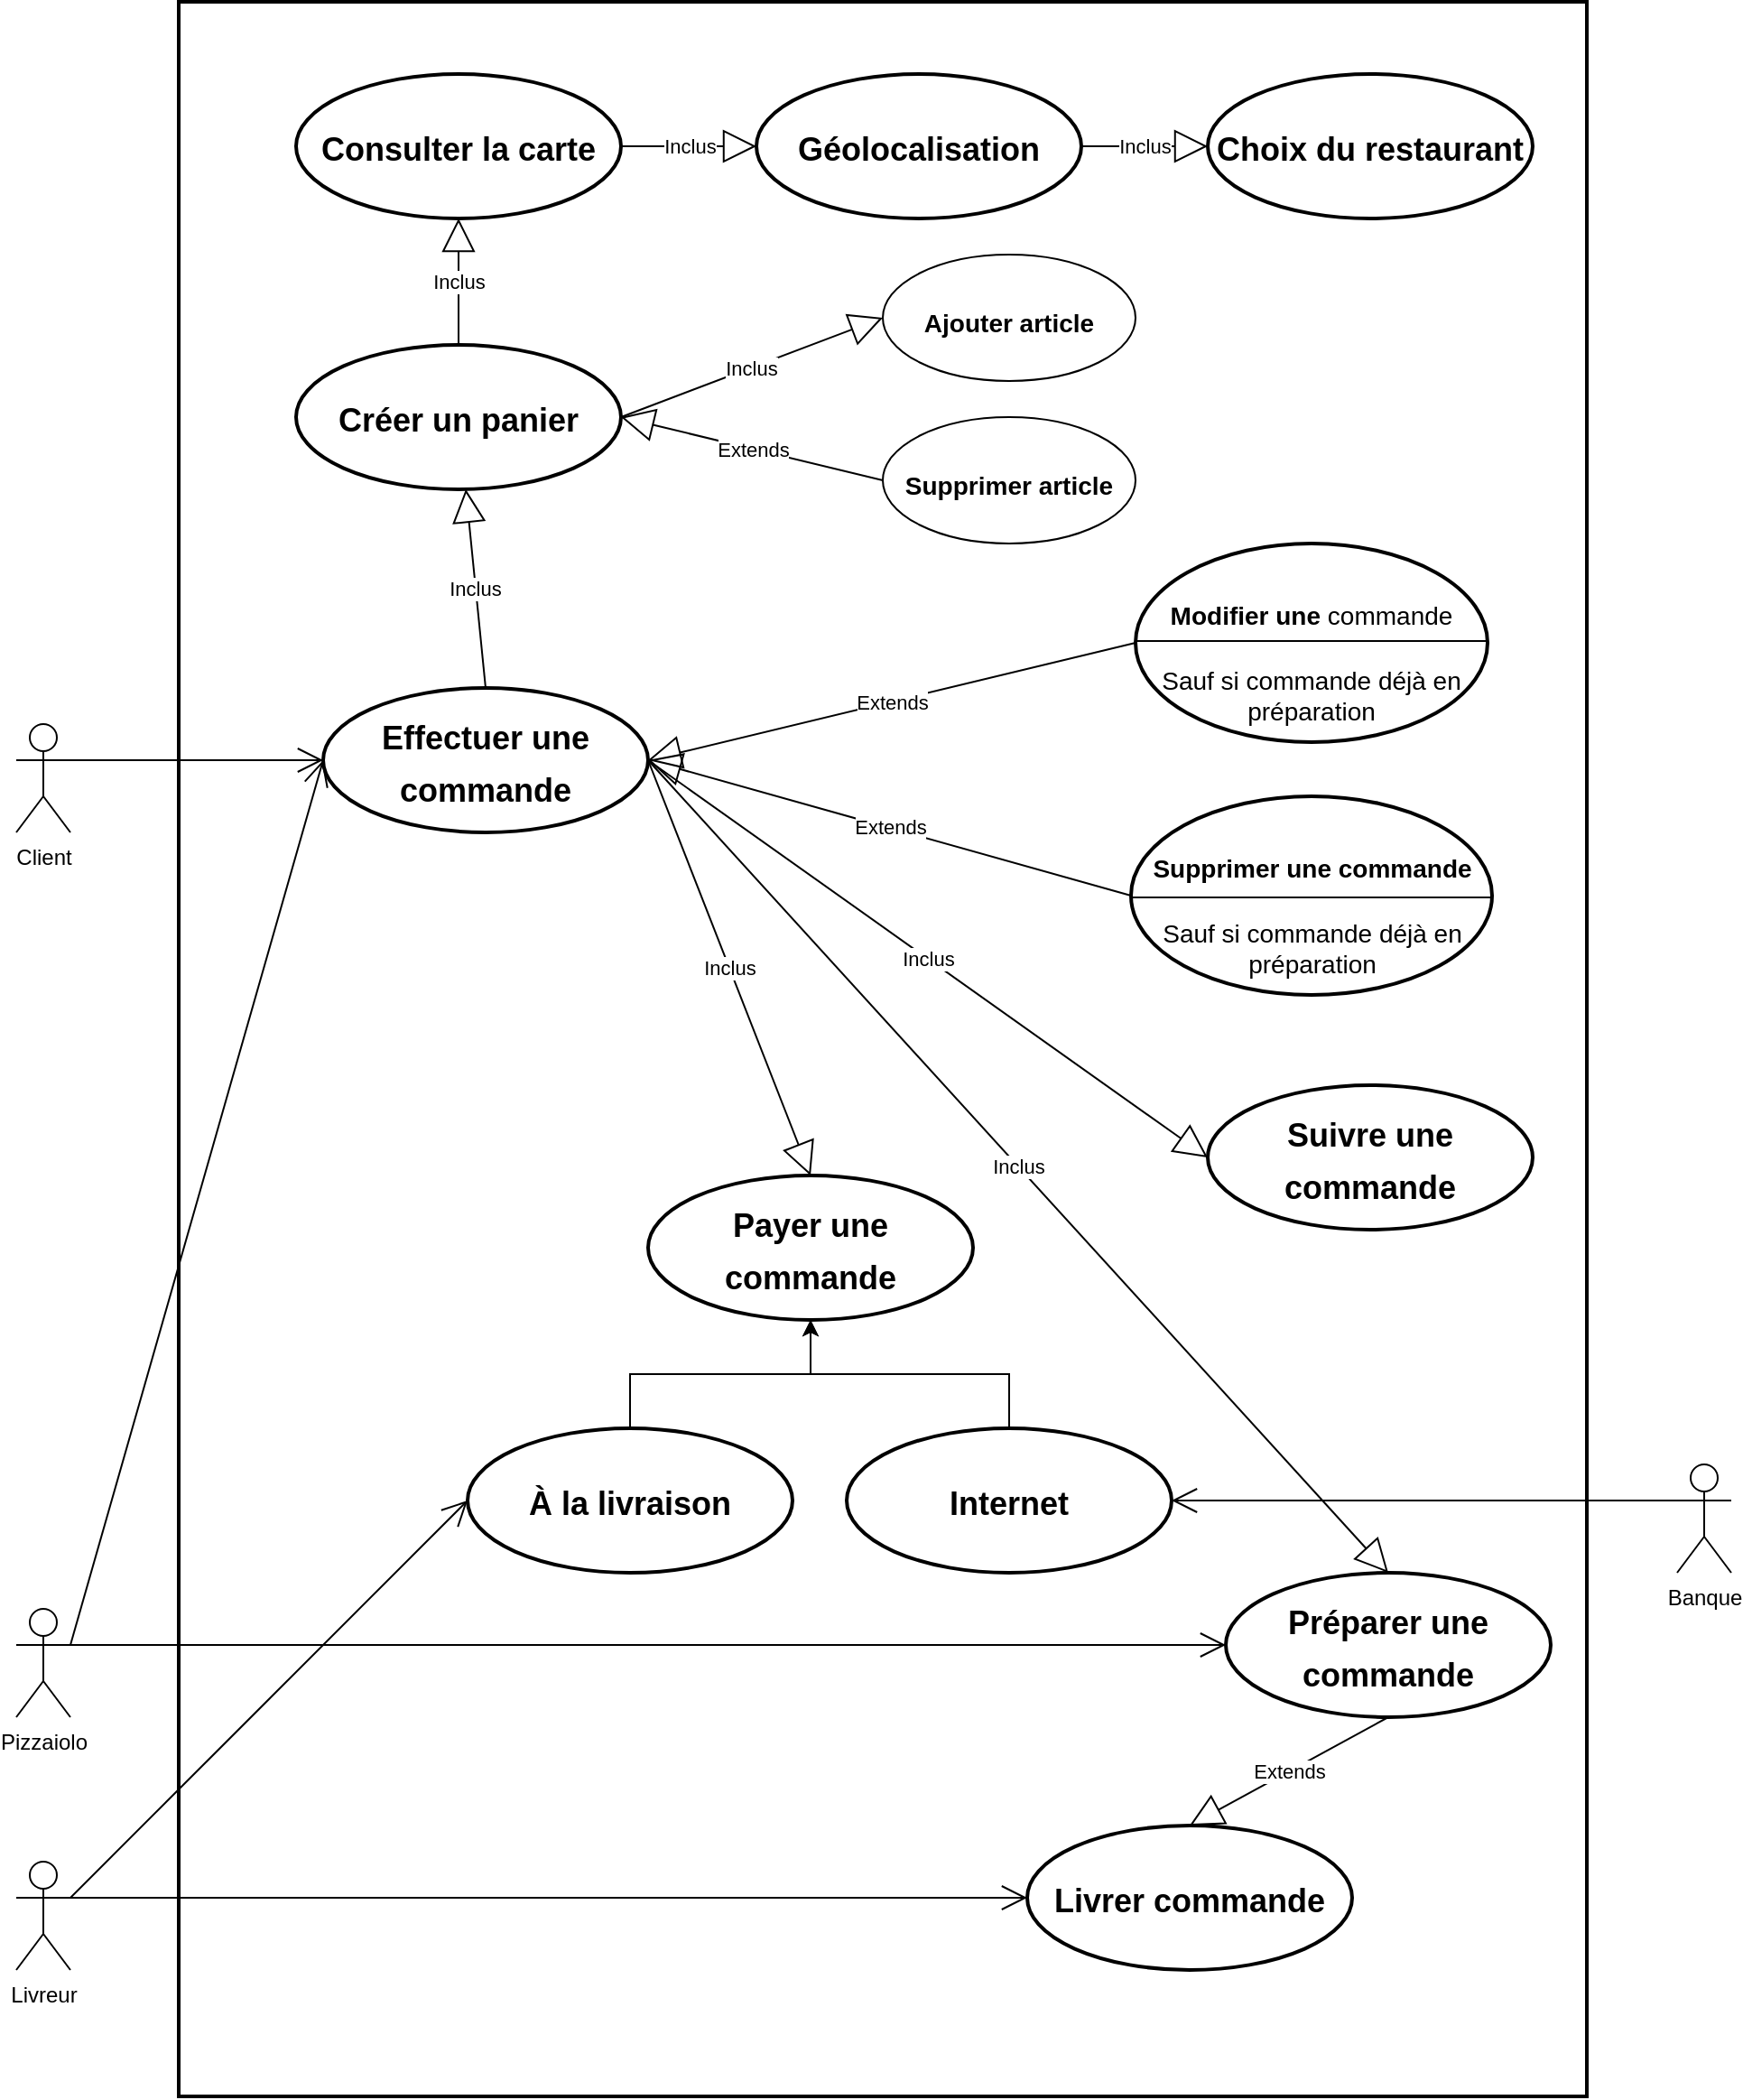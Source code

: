 <mxfile version="14.5.10" type="device"><diagram id="mpov3Z7ze9v5mdfDAHul" name="Page-1"><mxGraphModel dx="2268" dy="1430" grid="1" gridSize="10" guides="1" tooltips="1" connect="1" arrows="1" fold="1" page="1" pageScale="1" pageWidth="1169" pageHeight="1654" math="0" shadow="0"><root><mxCell id="0"/><mxCell id="1" parent="0"/><mxCell id="FEH7yIXrH6hmn4NSy4ZO-72" value="" style="html=1;strokeWidth=2;" vertex="1" parent="1"><mxGeometry x="220" y="150" width="780" height="1160" as="geometry"/></mxCell><mxCell id="FEH7yIXrH6hmn4NSy4ZO-73" value="&lt;h1&gt;&lt;font style=&quot;font-size: 18px&quot;&gt;Effectuer une commande&lt;/font&gt;&lt;/h1&gt;" style="ellipse;whiteSpace=wrap;html=1;strokeWidth=2;" vertex="1" parent="1"><mxGeometry x="300" y="530" width="180" height="80" as="geometry"/></mxCell><mxCell id="FEH7yIXrH6hmn4NSy4ZO-76" value="Client" style="shape=umlActor;verticalLabelPosition=bottom;verticalAlign=top;html=1;" vertex="1" parent="1"><mxGeometry x="130" y="550" width="30" height="60" as="geometry"/></mxCell><mxCell id="FEH7yIXrH6hmn4NSy4ZO-78" value="Inclus" style="endArrow=block;endSize=16;endFill=0;html=1;exitX=1;exitY=0.5;exitDx=0;exitDy=0;entryX=0;entryY=0.5;entryDx=0;entryDy=0;" edge="1" parent="1" source="FEH7yIXrH6hmn4NSy4ZO-89" target="FEH7yIXrH6hmn4NSy4ZO-85"><mxGeometry width="160" relative="1" as="geometry"><mxPoint x="480.0" y="900" as="sourcePoint"/><mxPoint x="570.0" y="965" as="targetPoint"/></mxGeometry></mxCell><mxCell id="FEH7yIXrH6hmn4NSy4ZO-82" value="Extends" style="endArrow=block;endSize=16;endFill=0;html=1;exitX=0;exitY=0.5;exitDx=0;exitDy=0;entryX=1;entryY=0.5;entryDx=0;entryDy=0;" edge="1" parent="1" source="FEH7yIXrH6hmn4NSy4ZO-86" target="FEH7yIXrH6hmn4NSy4ZO-89"><mxGeometry width="160" relative="1" as="geometry"><mxPoint x="650.0" y="900" as="sourcePoint"/><mxPoint x="560" y="980" as="targetPoint"/></mxGeometry></mxCell><mxCell id="FEH7yIXrH6hmn4NSy4ZO-83" value="Livreur" style="shape=umlActor;verticalLabelPosition=bottom;verticalAlign=top;html=1;" vertex="1" parent="1"><mxGeometry x="130" y="1180" width="30" height="60" as="geometry"/></mxCell><mxCell id="FEH7yIXrH6hmn4NSy4ZO-85" value="&lt;h1&gt;&lt;font style=&quot;font-size: 14px&quot;&gt;Ajouter article&lt;/font&gt;&lt;/h1&gt;" style="ellipse;whiteSpace=wrap;html=1;" vertex="1" parent="1"><mxGeometry x="610" y="290" width="140" height="70" as="geometry"/></mxCell><mxCell id="FEH7yIXrH6hmn4NSy4ZO-86" value="&lt;h1&gt;&lt;font style=&quot;font-size: 14px&quot;&gt;Supprimer article&lt;/font&gt;&lt;/h1&gt;" style="ellipse;whiteSpace=wrap;html=1;" vertex="1" parent="1"><mxGeometry x="610" y="380" width="140" height="70" as="geometry"/></mxCell><mxCell id="FEH7yIXrH6hmn4NSy4ZO-89" value="&lt;h1&gt;&lt;font style=&quot;font-size: 18px&quot;&gt;Créer un panier&lt;/font&gt;&lt;/h1&gt;" style="ellipse;whiteSpace=wrap;html=1;strokeWidth=2;" vertex="1" parent="1"><mxGeometry x="285" y="340" width="180" height="80" as="geometry"/></mxCell><mxCell id="FEH7yIXrH6hmn4NSy4ZO-91" value="&lt;h1&gt;&lt;font style=&quot;font-size: 14px&quot;&gt;Modifier une&lt;/font&gt;&lt;span style=&quot;font-size: 14px ; font-weight: normal&quot;&gt;&amp;nbsp;commande&lt;/span&gt;&lt;/h1&gt;&lt;div&gt;&lt;span style=&quot;font-size: 14px&quot;&gt;Sauf si commande déjà en préparation&lt;/span&gt;&lt;span style=&quot;font-size: 14px ; font-weight: normal&quot;&gt;&lt;br&gt;&lt;/span&gt;&lt;/div&gt;" style="ellipse;whiteSpace=wrap;html=1;strokeWidth=2;verticalAlign=top;" vertex="1" parent="1"><mxGeometry x="750" y="450" width="195" height="110" as="geometry"/></mxCell><mxCell id="FEH7yIXrH6hmn4NSy4ZO-92" value="&lt;h1&gt;&lt;font style=&quot;font-size: 14px&quot;&gt;Supprimer une commande&lt;/font&gt;&lt;/h1&gt;&lt;div&gt;&lt;font style=&quot;font-size: 14px&quot;&gt;Sauf si commande déjà en préparation&lt;/font&gt;&lt;/div&gt;" style="ellipse;whiteSpace=wrap;html=1;strokeWidth=2;verticalAlign=top;" vertex="1" parent="1"><mxGeometry x="747.5" y="590" width="200" height="110" as="geometry"/></mxCell><mxCell id="FEH7yIXrH6hmn4NSy4ZO-93" value="Extends" style="endArrow=block;endSize=16;endFill=0;html=1;exitX=0;exitY=0.5;exitDx=0;exitDy=0;entryX=1;entryY=0.5;entryDx=0;entryDy=0;" edge="1" parent="1" source="FEH7yIXrH6hmn4NSy4ZO-91" target="FEH7yIXrH6hmn4NSy4ZO-73"><mxGeometry x="-0.0" width="160" relative="1" as="geometry"><mxPoint x="530.0" y="595.0" as="sourcePoint"/><mxPoint x="450.0" y="550.0" as="targetPoint"/><mxPoint as="offset"/></mxGeometry></mxCell><mxCell id="FEH7yIXrH6hmn4NSy4ZO-94" value="Extends" style="endArrow=block;endSize=16;endFill=0;html=1;exitX=0;exitY=0.5;exitDx=0;exitDy=0;entryX=1;entryY=0.5;entryDx=0;entryDy=0;" edge="1" parent="1" source="FEH7yIXrH6hmn4NSy4ZO-92" target="FEH7yIXrH6hmn4NSy4ZO-73"><mxGeometry width="160" relative="1" as="geometry"><mxPoint x="620.0" y="660" as="sourcePoint"/><mxPoint x="450" y="540" as="targetPoint"/></mxGeometry></mxCell><mxCell id="FEH7yIXrH6hmn4NSy4ZO-95" value="&lt;h1&gt;&lt;font style=&quot;font-size: 18px&quot;&gt;Préparer une commande&lt;/font&gt;&lt;/h1&gt;" style="ellipse;whiteSpace=wrap;html=1;strokeWidth=2;" vertex="1" parent="1"><mxGeometry x="800" y="1020" width="180" height="80" as="geometry"/></mxCell><mxCell id="FEH7yIXrH6hmn4NSy4ZO-96" value="" style="line;strokeWidth=1;fillColor=none;align=left;verticalAlign=middle;spacingTop=-1;spacingLeft=3;spacingRight=3;rotatable=0;labelPosition=right;points=[];portConstraint=eastwest;" vertex="1" parent="1"><mxGeometry x="750" y="500" width="195" height="8" as="geometry"/></mxCell><mxCell id="FEH7yIXrH6hmn4NSy4ZO-97" value="" style="line;strokeWidth=1;fillColor=none;align=left;verticalAlign=middle;spacingTop=-1;spacingLeft=3;spacingRight=3;rotatable=0;labelPosition=right;points=[];portConstraint=eastwest;" vertex="1" parent="1"><mxGeometry x="747.5" y="642" width="200" height="8" as="geometry"/></mxCell><mxCell id="FEH7yIXrH6hmn4NSy4ZO-98" value="&lt;h1&gt;&lt;font style=&quot;font-size: 18px&quot;&gt;Livrer commande&lt;/font&gt;&lt;/h1&gt;" style="ellipse;whiteSpace=wrap;html=1;strokeWidth=2;" vertex="1" parent="1"><mxGeometry x="690" y="1160" width="180" height="80" as="geometry"/></mxCell><mxCell id="FEH7yIXrH6hmn4NSy4ZO-99" value="Inclus" style="endArrow=block;endSize=16;endFill=0;html=1;exitX=1;exitY=0.5;exitDx=0;exitDy=0;entryX=0.5;entryY=0;entryDx=0;entryDy=0;" edge="1" parent="1" source="FEH7yIXrH6hmn4NSy4ZO-73" target="FEH7yIXrH6hmn4NSy4ZO-95"><mxGeometry width="160" relative="1" as="geometry"><mxPoint x="600.0" y="870" as="sourcePoint"/><mxPoint x="680.0" y="835" as="targetPoint"/></mxGeometry></mxCell><mxCell id="FEH7yIXrH6hmn4NSy4ZO-100" value="Extends" style="endArrow=block;endSize=16;endFill=0;html=1;exitX=0.5;exitY=1;exitDx=0;exitDy=0;entryX=0.5;entryY=0;entryDx=0;entryDy=0;" edge="1" parent="1" source="FEH7yIXrH6hmn4NSy4ZO-95" target="FEH7yIXrH6hmn4NSy4ZO-98"><mxGeometry width="160" relative="1" as="geometry"><mxPoint x="655.0" y="645" as="sourcePoint"/><mxPoint x="500.0" y="688" as="targetPoint"/></mxGeometry></mxCell><mxCell id="FEH7yIXrH6hmn4NSy4ZO-102" value="&lt;h1&gt;&lt;font style=&quot;font-size: 18px&quot;&gt;Suivre une commande&lt;/font&gt;&lt;/h1&gt;" style="ellipse;whiteSpace=wrap;html=1;strokeWidth=2;" vertex="1" parent="1"><mxGeometry x="790" y="750" width="180" height="80" as="geometry"/></mxCell><mxCell id="FEH7yIXrH6hmn4NSy4ZO-103" value="Inclus" style="endArrow=block;endSize=16;endFill=0;html=1;exitX=1;exitY=0.5;exitDx=0;exitDy=0;entryX=0;entryY=0.5;entryDx=0;entryDy=0;" edge="1" parent="1" source="FEH7yIXrH6hmn4NSy4ZO-73" target="FEH7yIXrH6hmn4NSy4ZO-102"><mxGeometry width="160" relative="1" as="geometry"><mxPoint x="450.0" y="550.0" as="sourcePoint"/><mxPoint x="530.0" y="515" as="targetPoint"/></mxGeometry></mxCell><mxCell id="FEH7yIXrH6hmn4NSy4ZO-105" value="Pizzaiolo" style="shape=umlActor;verticalLabelPosition=bottom;verticalAlign=top;html=1;" vertex="1" parent="1"><mxGeometry x="130" y="1040" width="30" height="60" as="geometry"/></mxCell><mxCell id="FEH7yIXrH6hmn4NSy4ZO-108" value="&lt;h1&gt;&lt;font style=&quot;font-size: 18px&quot;&gt;Consulter la carte&lt;/font&gt;&lt;/h1&gt;" style="ellipse;whiteSpace=wrap;html=1;strokeWidth=2;" vertex="1" parent="1"><mxGeometry x="285" y="190" width="180" height="80" as="geometry"/></mxCell><mxCell id="FEH7yIXrH6hmn4NSy4ZO-109" value="&lt;h1&gt;&lt;font style=&quot;font-size: 18px&quot;&gt;Géolocalisation&lt;/font&gt;&lt;/h1&gt;" style="ellipse;whiteSpace=wrap;html=1;strokeWidth=2;" vertex="1" parent="1"><mxGeometry x="540" y="190" width="180" height="80" as="geometry"/></mxCell><mxCell id="FEH7yIXrH6hmn4NSy4ZO-110" value="Inclus" style="endArrow=block;endSize=16;endFill=0;html=1;exitX=1;exitY=0.5;exitDx=0;exitDy=0;entryX=0;entryY=0.5;entryDx=0;entryDy=0;" edge="1" parent="1" source="FEH7yIXrH6hmn4NSy4ZO-108" target="FEH7yIXrH6hmn4NSy4ZO-109"><mxGeometry width="160" relative="1" as="geometry"><mxPoint x="470.0" y="390" as="sourcePoint"/><mxPoint x="570" y="345" as="targetPoint"/><Array as="points"/></mxGeometry></mxCell><mxCell id="FEH7yIXrH6hmn4NSy4ZO-111" value="&lt;h1&gt;&lt;font size=&quot;4&quot;&gt;Choix du restaurant&lt;/font&gt;&lt;/h1&gt;" style="ellipse;whiteSpace=wrap;html=1;strokeWidth=2;" vertex="1" parent="1"><mxGeometry x="790" y="190" width="180" height="80" as="geometry"/></mxCell><mxCell id="FEH7yIXrH6hmn4NSy4ZO-112" value="Inclus" style="endArrow=block;endSize=16;endFill=0;html=1;exitX=1;exitY=0.5;exitDx=0;exitDy=0;entryX=0;entryY=0.5;entryDx=0;entryDy=0;" edge="1" parent="1" source="FEH7yIXrH6hmn4NSy4ZO-109" target="FEH7yIXrH6hmn4NSy4ZO-111"><mxGeometry width="160" relative="1" as="geometry"><mxPoint x="475.0" y="240" as="sourcePoint"/><mxPoint x="550.0" y="240" as="targetPoint"/><Array as="points"/></mxGeometry></mxCell><mxCell id="FEH7yIXrH6hmn4NSy4ZO-114" value="Inclus" style="endArrow=block;endSize=16;endFill=0;html=1;exitX=0.5;exitY=0;exitDx=0;exitDy=0;entryX=0.5;entryY=1;entryDx=0;entryDy=0;" edge="1" parent="1" source="FEH7yIXrH6hmn4NSy4ZO-89" target="FEH7yIXrH6hmn4NSy4ZO-108"><mxGeometry width="160" relative="1" as="geometry"><mxPoint x="475.0" y="240" as="sourcePoint"/><mxPoint x="550.0" y="240" as="targetPoint"/><Array as="points"/></mxGeometry></mxCell><mxCell id="FEH7yIXrH6hmn4NSy4ZO-117" value="&lt;h1&gt;&lt;font style=&quot;font-size: 18px&quot;&gt;Payer une commande&lt;/font&gt;&lt;/h1&gt;" style="ellipse;whiteSpace=wrap;html=1;strokeWidth=2;" vertex="1" parent="1"><mxGeometry x="480" y="800" width="180" height="80" as="geometry"/></mxCell><mxCell id="FEH7yIXrH6hmn4NSy4ZO-122" value="" style="endArrow=open;endFill=1;endSize=12;html=1;entryX=0;entryY=0.5;entryDx=0;entryDy=0;exitX=1;exitY=0.333;exitDx=0;exitDy=0;exitPerimeter=0;" edge="1" parent="1" source="FEH7yIXrH6hmn4NSy4ZO-76" target="FEH7yIXrH6hmn4NSy4ZO-73"><mxGeometry width="160" relative="1" as="geometry"><mxPoint x="150" y="420" as="sourcePoint"/><mxPoint x="295.0" y="390" as="targetPoint"/></mxGeometry></mxCell><mxCell id="FEH7yIXrH6hmn4NSy4ZO-125" value="" style="endArrow=open;endFill=1;endSize=12;html=1;entryX=0;entryY=0.5;entryDx=0;entryDy=0;exitX=1;exitY=0.333;exitDx=0;exitDy=0;exitPerimeter=0;" edge="1" parent="1" source="FEH7yIXrH6hmn4NSy4ZO-105" target="FEH7yIXrH6hmn4NSy4ZO-95"><mxGeometry width="160" relative="1" as="geometry"><mxPoint x="160.0" y="390" as="sourcePoint"/><mxPoint x="295.0" y="390" as="targetPoint"/></mxGeometry></mxCell><mxCell id="FEH7yIXrH6hmn4NSy4ZO-126" value="" style="endArrow=open;endFill=1;endSize=12;html=1;exitX=1;exitY=0.333;exitDx=0;exitDy=0;exitPerimeter=0;entryX=0;entryY=0.5;entryDx=0;entryDy=0;" edge="1" parent="1" source="FEH7yIXrH6hmn4NSy4ZO-105" target="FEH7yIXrH6hmn4NSy4ZO-73"><mxGeometry width="160" relative="1" as="geometry"><mxPoint x="160.0" y="390" as="sourcePoint"/><mxPoint x="150" y="480" as="targetPoint"/></mxGeometry></mxCell><mxCell id="FEH7yIXrH6hmn4NSy4ZO-128" value="Inclus" style="endArrow=block;endSize=16;endFill=0;html=1;exitX=0.5;exitY=0;exitDx=0;exitDy=0;" edge="1" parent="1" source="FEH7yIXrH6hmn4NSy4ZO-73" target="FEH7yIXrH6hmn4NSy4ZO-89"><mxGeometry width="160" relative="1" as="geometry"><mxPoint x="150.0" y="450" as="sourcePoint"/><mxPoint x="150.0" y="380" as="targetPoint"/><Array as="points"/></mxGeometry></mxCell><mxCell id="FEH7yIXrH6hmn4NSy4ZO-129" value="Inclus" style="endArrow=block;endSize=16;endFill=0;html=1;exitX=1;exitY=0.5;exitDx=0;exitDy=0;entryX=0.5;entryY=0;entryDx=0;entryDy=0;" edge="1" parent="1" source="FEH7yIXrH6hmn4NSy4ZO-73" target="FEH7yIXrH6hmn4NSy4ZO-117"><mxGeometry width="160" relative="1" as="geometry"><mxPoint x="490.0" y="580" as="sourcePoint"/><mxPoint x="780" y="910" as="targetPoint"/></mxGeometry></mxCell><mxCell id="FEH7yIXrH6hmn4NSy4ZO-132" style="edgeStyle=orthogonalEdgeStyle;rounded=0;orthogonalLoop=1;jettySize=auto;html=1;exitX=0.5;exitY=0;exitDx=0;exitDy=0;" edge="1" parent="1" source="FEH7yIXrH6hmn4NSy4ZO-130" target="FEH7yIXrH6hmn4NSy4ZO-117"><mxGeometry relative="1" as="geometry"/></mxCell><mxCell id="FEH7yIXrH6hmn4NSy4ZO-130" value="&lt;h1&gt;&lt;font style=&quot;font-size: 18px&quot;&gt;À la livraison&lt;/font&gt;&lt;/h1&gt;" style="ellipse;whiteSpace=wrap;html=1;strokeWidth=2;" vertex="1" parent="1"><mxGeometry x="380" y="940" width="180" height="80" as="geometry"/></mxCell><mxCell id="FEH7yIXrH6hmn4NSy4ZO-133" style="edgeStyle=orthogonalEdgeStyle;rounded=0;orthogonalLoop=1;jettySize=auto;html=1;exitX=0.5;exitY=0;exitDx=0;exitDy=0;entryX=0.5;entryY=1;entryDx=0;entryDy=0;" edge="1" parent="1" source="FEH7yIXrH6hmn4NSy4ZO-131" target="FEH7yIXrH6hmn4NSy4ZO-117"><mxGeometry relative="1" as="geometry"/></mxCell><mxCell id="FEH7yIXrH6hmn4NSy4ZO-131" value="&lt;h1&gt;&lt;font style=&quot;font-size: 18px&quot;&gt;Internet&lt;/font&gt;&lt;/h1&gt;" style="ellipse;whiteSpace=wrap;html=1;strokeWidth=2;" vertex="1" parent="1"><mxGeometry x="590" y="940" width="180" height="80" as="geometry"/></mxCell><mxCell id="FEH7yIXrH6hmn4NSy4ZO-134" value="" style="endArrow=open;endFill=1;endSize=12;html=1;entryX=0;entryY=0.5;entryDx=0;entryDy=0;exitX=1;exitY=0.333;exitDx=0;exitDy=0;exitPerimeter=0;" edge="1" parent="1" source="FEH7yIXrH6hmn4NSy4ZO-83" target="FEH7yIXrH6hmn4NSy4ZO-98"><mxGeometry width="160" relative="1" as="geometry"><mxPoint x="170.0" y="1110" as="sourcePoint"/><mxPoint x="810" y="1070" as="targetPoint"/></mxGeometry></mxCell><mxCell id="FEH7yIXrH6hmn4NSy4ZO-135" value="" style="endArrow=open;endFill=1;endSize=12;html=1;entryX=0;entryY=0.5;entryDx=0;entryDy=0;exitX=1;exitY=0.333;exitDx=0;exitDy=0;exitPerimeter=0;" edge="1" parent="1" source="FEH7yIXrH6hmn4NSy4ZO-83" target="FEH7yIXrH6hmn4NSy4ZO-130"><mxGeometry width="160" relative="1" as="geometry"><mxPoint x="190" y="1260" as="sourcePoint"/><mxPoint x="700" y="1210" as="targetPoint"/></mxGeometry></mxCell><mxCell id="FEH7yIXrH6hmn4NSy4ZO-136" value="Banque" style="shape=umlActor;verticalLabelPosition=bottom;verticalAlign=top;html=1;" vertex="1" parent="1"><mxGeometry x="1050" y="960" width="30" height="60" as="geometry"/></mxCell><mxCell id="FEH7yIXrH6hmn4NSy4ZO-140" value="" style="endArrow=open;endFill=1;endSize=12;html=1;exitX=0;exitY=0.333;exitDx=0;exitDy=0;exitPerimeter=0;entryX=1;entryY=0.5;entryDx=0;entryDy=0;" edge="1" parent="1" source="FEH7yIXrH6hmn4NSy4ZO-136" target="FEH7yIXrH6hmn4NSy4ZO-131"><mxGeometry width="160" relative="1" as="geometry"><mxPoint x="170.0" y="1210" as="sourcePoint"/><mxPoint x="390.0" y="990" as="targetPoint"/></mxGeometry></mxCell></root></mxGraphModel></diagram></mxfile>